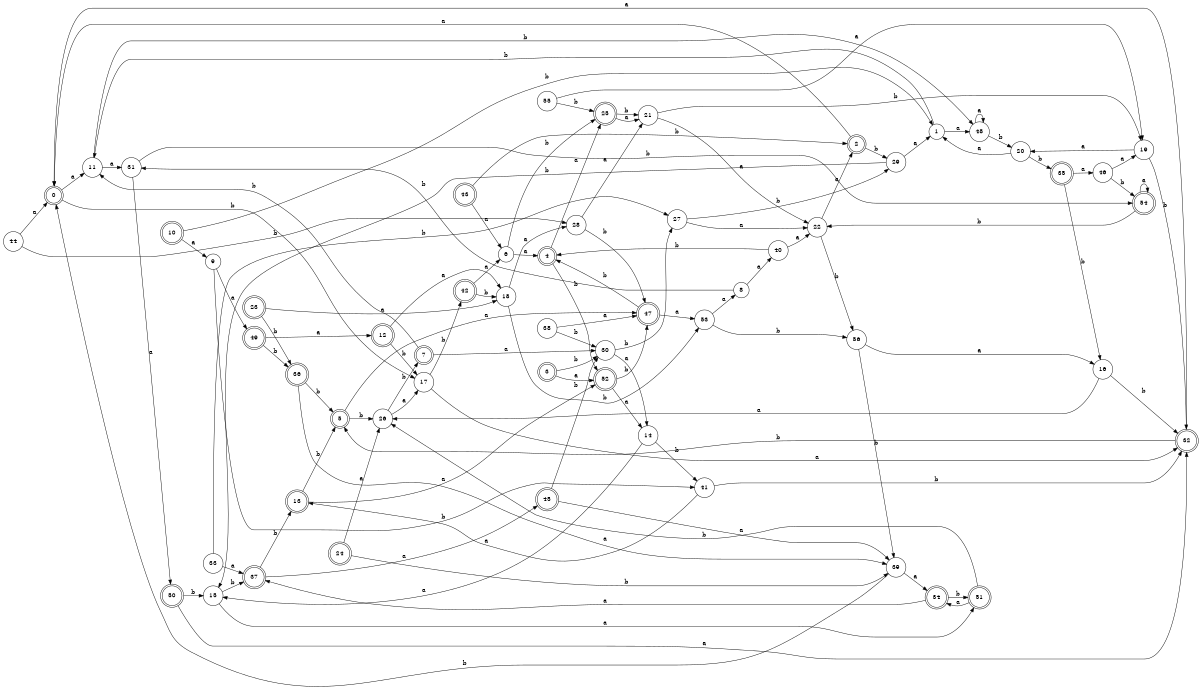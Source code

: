 digraph n46_7 {
__start0 [label="" shape="none"];

rankdir=LR;
size="8,5";

s0 [style="rounded,filled", color="black", fillcolor="white" shape="doublecircle", label="0"];
s1 [style="filled", color="black", fillcolor="white" shape="circle", label="1"];
s2 [style="rounded,filled", color="black", fillcolor="white" shape="doublecircle", label="2"];
s3 [style="rounded,filled", color="black", fillcolor="white" shape="doublecircle", label="3"];
s4 [style="rounded,filled", color="black", fillcolor="white" shape="doublecircle", label="4"];
s5 [style="rounded,filled", color="black", fillcolor="white" shape="doublecircle", label="5"];
s6 [style="filled", color="black", fillcolor="white" shape="circle", label="6"];
s7 [style="rounded,filled", color="black", fillcolor="white" shape="doublecircle", label="7"];
s8 [style="filled", color="black", fillcolor="white" shape="circle", label="8"];
s9 [style="filled", color="black", fillcolor="white" shape="circle", label="9"];
s10 [style="rounded,filled", color="black", fillcolor="white" shape="doublecircle", label="10"];
s11 [style="filled", color="black", fillcolor="white" shape="circle", label="11"];
s12 [style="rounded,filled", color="black", fillcolor="white" shape="doublecircle", label="12"];
s13 [style="rounded,filled", color="black", fillcolor="white" shape="doublecircle", label="13"];
s14 [style="filled", color="black", fillcolor="white" shape="circle", label="14"];
s15 [style="filled", color="black", fillcolor="white" shape="circle", label="15"];
s16 [style="filled", color="black", fillcolor="white" shape="circle", label="16"];
s17 [style="filled", color="black", fillcolor="white" shape="circle", label="17"];
s18 [style="filled", color="black", fillcolor="white" shape="circle", label="18"];
s19 [style="filled", color="black", fillcolor="white" shape="circle", label="19"];
s20 [style="filled", color="black", fillcolor="white" shape="circle", label="20"];
s21 [style="filled", color="black", fillcolor="white" shape="circle", label="21"];
s22 [style="filled", color="black", fillcolor="white" shape="circle", label="22"];
s23 [style="rounded,filled", color="black", fillcolor="white" shape="doublecircle", label="23"];
s24 [style="rounded,filled", color="black", fillcolor="white" shape="doublecircle", label="24"];
s25 [style="rounded,filled", color="black", fillcolor="white" shape="doublecircle", label="25"];
s26 [style="filled", color="black", fillcolor="white" shape="circle", label="26"];
s27 [style="filled", color="black", fillcolor="white" shape="circle", label="27"];
s28 [style="filled", color="black", fillcolor="white" shape="circle", label="28"];
s29 [style="filled", color="black", fillcolor="white" shape="circle", label="29"];
s30 [style="filled", color="black", fillcolor="white" shape="circle", label="30"];
s31 [style="filled", color="black", fillcolor="white" shape="circle", label="31"];
s32 [style="rounded,filled", color="black", fillcolor="white" shape="doublecircle", label="32"];
s33 [style="filled", color="black", fillcolor="white" shape="circle", label="33"];
s34 [style="rounded,filled", color="black", fillcolor="white" shape="doublecircle", label="34"];
s35 [style="rounded,filled", color="black", fillcolor="white" shape="doublecircle", label="35"];
s36 [style="rounded,filled", color="black", fillcolor="white" shape="doublecircle", label="36"];
s37 [style="rounded,filled", color="black", fillcolor="white" shape="doublecircle", label="37"];
s38 [style="filled", color="black", fillcolor="white" shape="circle", label="38"];
s39 [style="filled", color="black", fillcolor="white" shape="circle", label="39"];
s40 [style="filled", color="black", fillcolor="white" shape="circle", label="40"];
s41 [style="filled", color="black", fillcolor="white" shape="circle", label="41"];
s42 [style="rounded,filled", color="black", fillcolor="white" shape="doublecircle", label="42"];
s43 [style="rounded,filled", color="black", fillcolor="white" shape="doublecircle", label="43"];
s44 [style="filled", color="black", fillcolor="white" shape="circle", label="44"];
s45 [style="rounded,filled", color="black", fillcolor="white" shape="doublecircle", label="45"];
s46 [style="filled", color="black", fillcolor="white" shape="circle", label="46"];
s47 [style="rounded,filled", color="black", fillcolor="white" shape="doublecircle", label="47"];
s48 [style="filled", color="black", fillcolor="white" shape="circle", label="48"];
s49 [style="rounded,filled", color="black", fillcolor="white" shape="doublecircle", label="49"];
s50 [style="rounded,filled", color="black", fillcolor="white" shape="doublecircle", label="50"];
s51 [style="rounded,filled", color="black", fillcolor="white" shape="doublecircle", label="51"];
s52 [style="rounded,filled", color="black", fillcolor="white" shape="doublecircle", label="52"];
s53 [style="filled", color="black", fillcolor="white" shape="circle", label="53"];
s54 [style="rounded,filled", color="black", fillcolor="white" shape="doublecircle", label="54"];
s55 [style="filled", color="black", fillcolor="white" shape="circle", label="55"];
s56 [style="filled", color="black", fillcolor="white" shape="circle", label="56"];
s0 -> s11 [label="a"];
s0 -> s17 [label="b"];
s1 -> s48 [label="a"];
s1 -> s11 [label="b"];
s2 -> s0 [label="a"];
s2 -> s29 [label="b"];
s3 -> s52 [label="a"];
s3 -> s30 [label="b"];
s4 -> s25 [label="a"];
s4 -> s52 [label="b"];
s5 -> s47 [label="a"];
s5 -> s26 [label="b"];
s6 -> s4 [label="a"];
s6 -> s25 [label="b"];
s7 -> s30 [label="a"];
s7 -> s11 [label="b"];
s8 -> s40 [label="a"];
s8 -> s31 [label="b"];
s9 -> s49 [label="a"];
s9 -> s41 [label="b"];
s10 -> s9 [label="a"];
s10 -> s1 [label="b"];
s11 -> s31 [label="a"];
s11 -> s48 [label="b"];
s12 -> s18 [label="a"];
s12 -> s17 [label="b"];
s13 -> s52 [label="a"];
s13 -> s5 [label="b"];
s14 -> s15 [label="a"];
s14 -> s41 [label="b"];
s15 -> s51 [label="a"];
s15 -> s37 [label="b"];
s16 -> s26 [label="a"];
s16 -> s32 [label="b"];
s17 -> s32 [label="a"];
s17 -> s42 [label="b"];
s18 -> s28 [label="a"];
s18 -> s53 [label="b"];
s19 -> s20 [label="a"];
s19 -> s32 [label="b"];
s20 -> s1 [label="a"];
s20 -> s35 [label="b"];
s21 -> s22 [label="a"];
s21 -> s19 [label="b"];
s22 -> s2 [label="a"];
s22 -> s56 [label="b"];
s23 -> s18 [label="a"];
s23 -> s36 [label="b"];
s24 -> s26 [label="a"];
s24 -> s39 [label="b"];
s25 -> s21 [label="a"];
s25 -> s21 [label="b"];
s26 -> s17 [label="a"];
s26 -> s7 [label="b"];
s27 -> s22 [label="a"];
s27 -> s29 [label="b"];
s28 -> s21 [label="a"];
s28 -> s47 [label="b"];
s29 -> s1 [label="a"];
s29 -> s15 [label="b"];
s30 -> s14 [label="a"];
s30 -> s27 [label="b"];
s31 -> s50 [label="a"];
s31 -> s54 [label="b"];
s32 -> s0 [label="a"];
s32 -> s5 [label="b"];
s33 -> s37 [label="a"];
s33 -> s27 [label="b"];
s34 -> s37 [label="a"];
s34 -> s51 [label="b"];
s35 -> s46 [label="a"];
s35 -> s16 [label="b"];
s36 -> s39 [label="a"];
s36 -> s5 [label="b"];
s37 -> s45 [label="a"];
s37 -> s13 [label="b"];
s38 -> s47 [label="a"];
s38 -> s30 [label="b"];
s39 -> s34 [label="a"];
s39 -> s0 [label="b"];
s40 -> s22 [label="a"];
s40 -> s4 [label="b"];
s41 -> s13 [label="a"];
s41 -> s32 [label="b"];
s42 -> s6 [label="a"];
s42 -> s18 [label="b"];
s43 -> s6 [label="a"];
s43 -> s2 [label="b"];
s44 -> s0 [label="a"];
s44 -> s28 [label="b"];
s45 -> s39 [label="a"];
s45 -> s30 [label="b"];
s46 -> s19 [label="a"];
s46 -> s54 [label="b"];
s47 -> s53 [label="a"];
s47 -> s4 [label="b"];
s48 -> s48 [label="a"];
s48 -> s20 [label="b"];
s49 -> s12 [label="a"];
s49 -> s36 [label="b"];
s50 -> s32 [label="a"];
s50 -> s15 [label="b"];
s51 -> s34 [label="a"];
s51 -> s26 [label="b"];
s52 -> s14 [label="a"];
s52 -> s47 [label="b"];
s53 -> s8 [label="a"];
s53 -> s56 [label="b"];
s54 -> s54 [label="a"];
s54 -> s22 [label="b"];
s55 -> s19 [label="a"];
s55 -> s25 [label="b"];
s56 -> s16 [label="a"];
s56 -> s39 [label="b"];

}